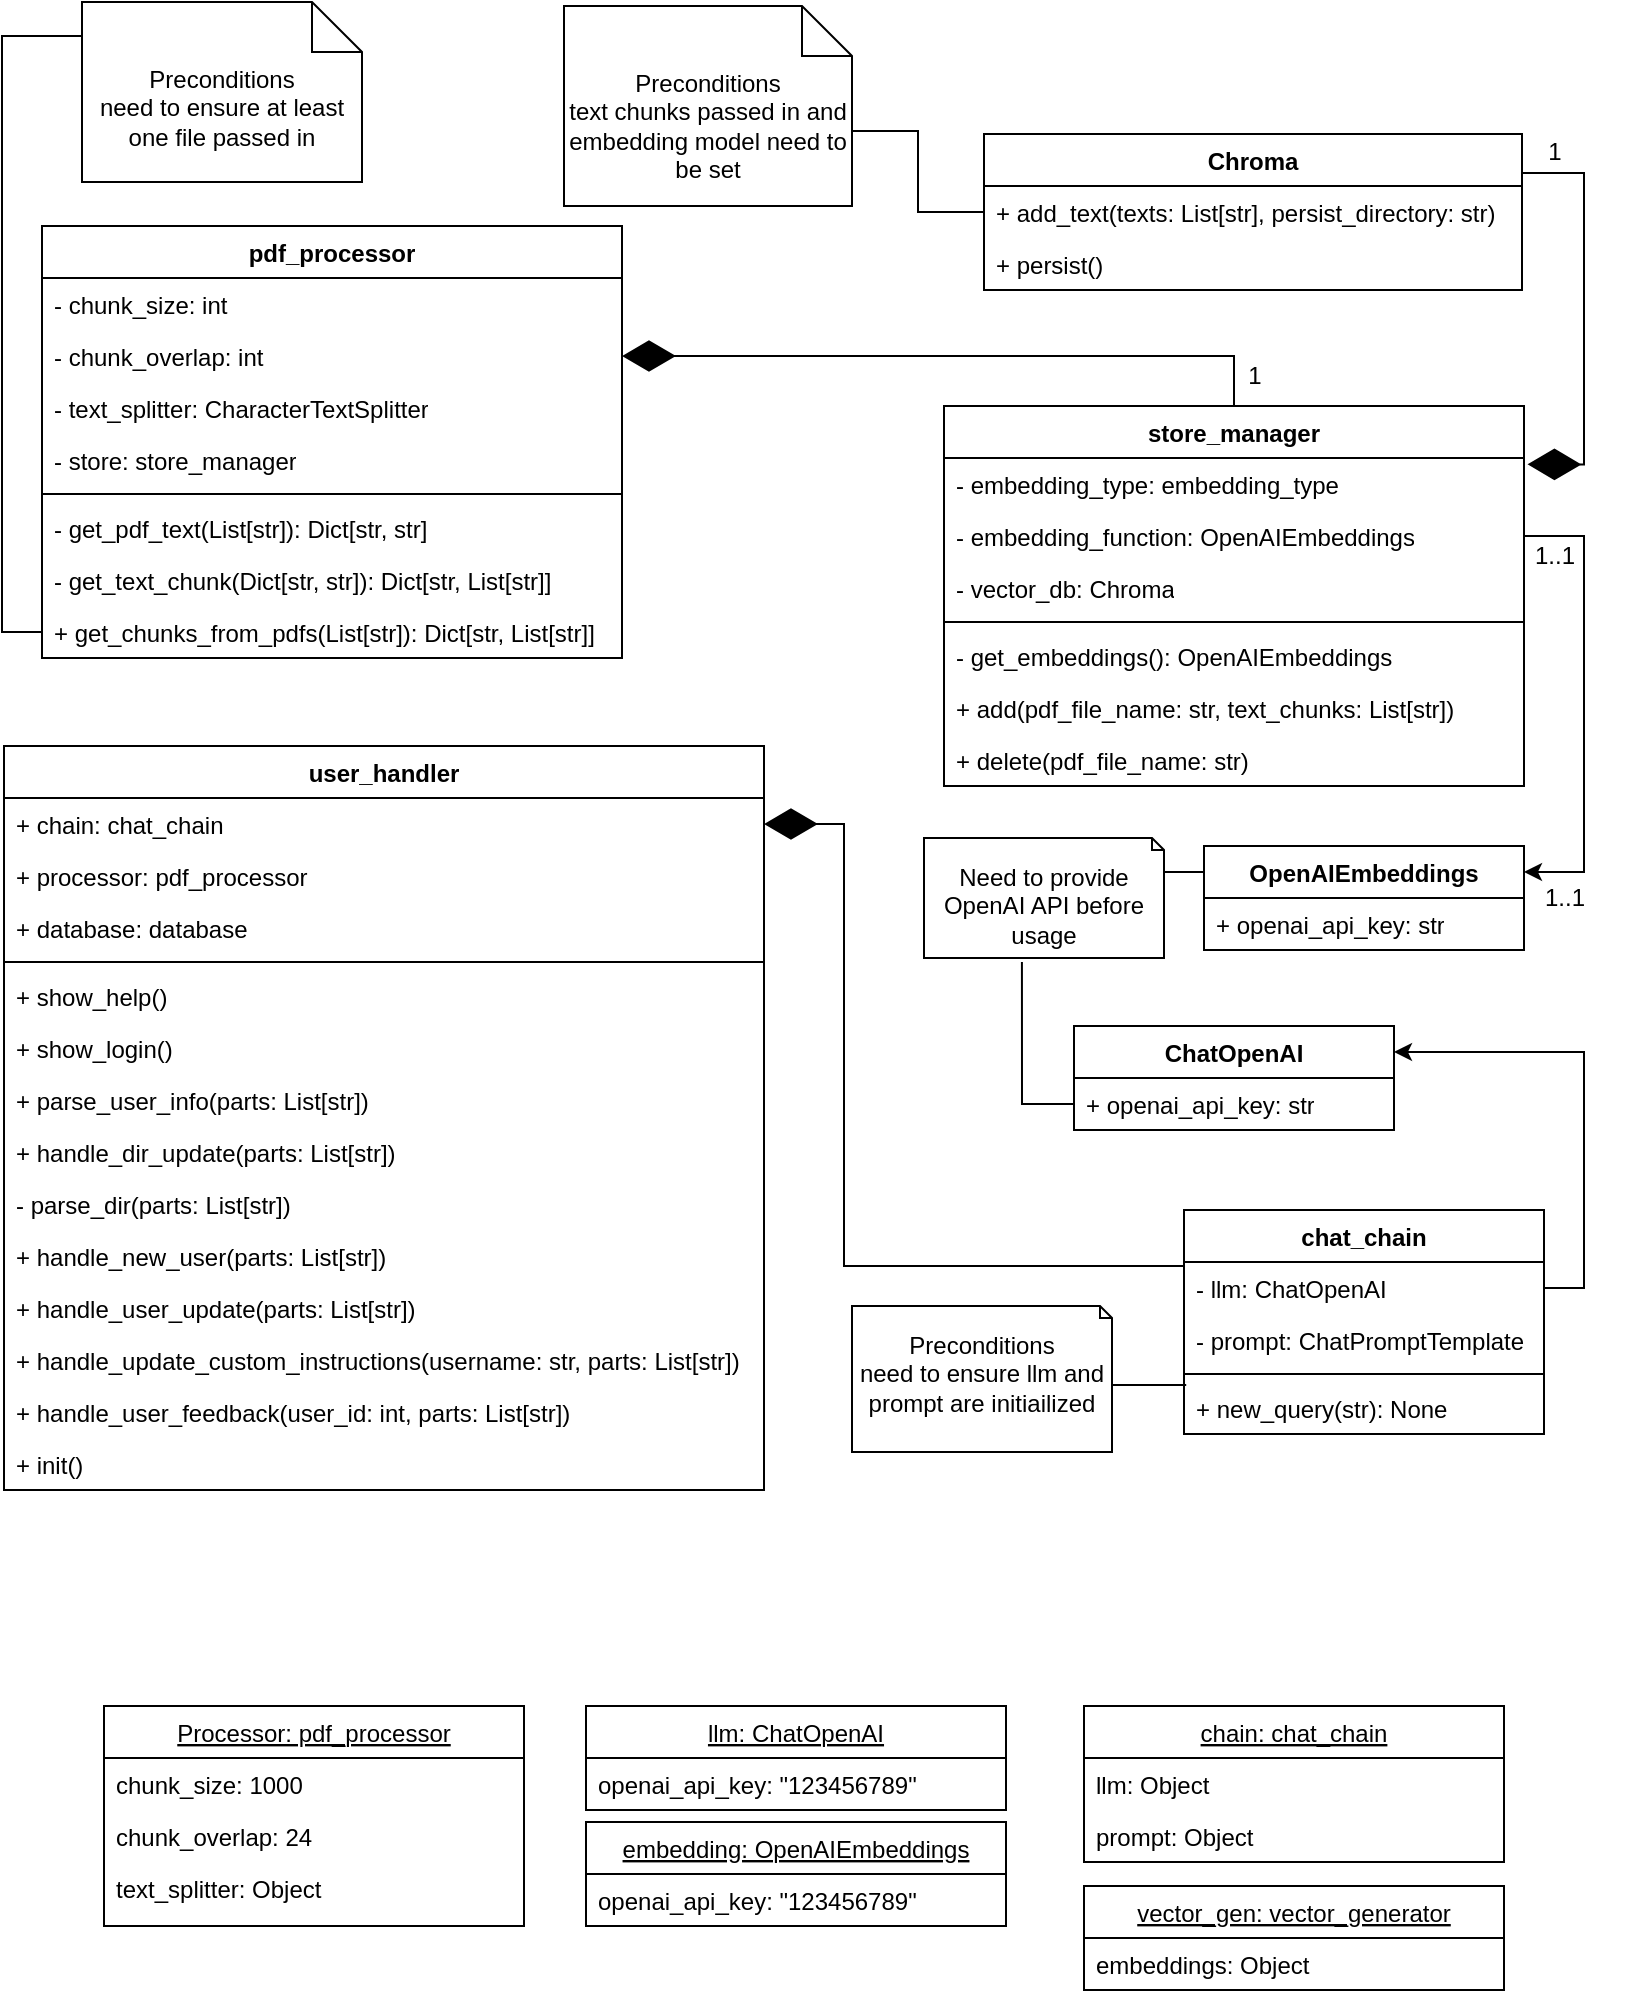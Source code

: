 <mxfile version="22.1.4" type="device">
  <diagram id="C5RBs43oDa-KdzZeNtuy" name="Page-1">
    <mxGraphModel dx="1434" dy="750" grid="1" gridSize="10" guides="1" tooltips="1" connect="1" arrows="1" fold="1" page="1" pageScale="1" pageWidth="827" pageHeight="1169" math="0" shadow="0">
      <root>
        <mxCell id="WIyWlLk6GJQsqaUBKTNV-0" />
        <mxCell id="WIyWlLk6GJQsqaUBKTNV-1" parent="WIyWlLk6GJQsqaUBKTNV-0" />
        <mxCell id="FrNwQSdIcnlR_9s1XyZw-0" value="Processor: pdf_processor" style="swimlane;fontStyle=4;align=center;verticalAlign=top;childLayout=stackLayout;horizontal=1;startSize=26;horizontalStack=0;resizeParent=1;resizeLast=0;collapsible=1;marginBottom=0;rounded=0;shadow=0;strokeWidth=1;" parent="WIyWlLk6GJQsqaUBKTNV-1" vertex="1">
          <mxGeometry x="70" y="860" width="210" height="110" as="geometry">
            <mxRectangle x="550" y="140" width="160" height="26" as="alternateBounds" />
          </mxGeometry>
        </mxCell>
        <mxCell id="FrNwQSdIcnlR_9s1XyZw-1" value="chunk_size: 1000" style="text;align=left;verticalAlign=top;spacingLeft=4;spacingRight=4;overflow=hidden;rotatable=0;points=[[0,0.5],[1,0.5]];portConstraint=eastwest;" parent="FrNwQSdIcnlR_9s1XyZw-0" vertex="1">
          <mxGeometry y="26" width="210" height="26" as="geometry" />
        </mxCell>
        <mxCell id="FrNwQSdIcnlR_9s1XyZw-2" value="chunk_overlap: 24" style="text;align=left;verticalAlign=top;spacingLeft=4;spacingRight=4;overflow=hidden;rotatable=0;points=[[0,0.5],[1,0.5]];portConstraint=eastwest;rounded=0;shadow=0;html=0;" parent="FrNwQSdIcnlR_9s1XyZw-0" vertex="1">
          <mxGeometry y="52" width="210" height="26" as="geometry" />
        </mxCell>
        <mxCell id="FrNwQSdIcnlR_9s1XyZw-3" value="text_splitter: Object" style="text;align=left;verticalAlign=top;spacingLeft=4;spacingRight=4;overflow=hidden;rotatable=0;points=[[0,0.5],[1,0.5]];portConstraint=eastwest;rounded=0;shadow=0;html=0;" parent="FrNwQSdIcnlR_9s1XyZw-0" vertex="1">
          <mxGeometry y="78" width="210" height="26" as="geometry" />
        </mxCell>
        <mxCell id="NlZModdEgZn9xXVtde5f-0" value="store_manager" style="swimlane;fontStyle=1;align=center;verticalAlign=top;childLayout=stackLayout;horizontal=1;startSize=26;horizontalStack=0;resizeParent=1;resizeParentMax=0;resizeLast=0;collapsible=1;marginBottom=0;whiteSpace=wrap;html=1;" parent="WIyWlLk6GJQsqaUBKTNV-1" vertex="1">
          <mxGeometry x="490" y="210" width="290" height="190" as="geometry" />
        </mxCell>
        <mxCell id="NlZModdEgZn9xXVtde5f-1" value="- embedding_type: embedding_type" style="text;strokeColor=none;fillColor=none;align=left;verticalAlign=top;spacingLeft=4;spacingRight=4;overflow=hidden;rotatable=0;points=[[0,0.5],[1,0.5]];portConstraint=eastwest;whiteSpace=wrap;html=1;" parent="NlZModdEgZn9xXVtde5f-0" vertex="1">
          <mxGeometry y="26" width="290" height="26" as="geometry" />
        </mxCell>
        <mxCell id="PepiUzJY14hyAqEbrQDo-0" value="- embedding_function: OpenAIEmbeddings" style="text;strokeColor=none;fillColor=none;align=left;verticalAlign=top;spacingLeft=4;spacingRight=4;overflow=hidden;rotatable=0;points=[[0,0.5],[1,0.5]];portConstraint=eastwest;whiteSpace=wrap;html=1;" vertex="1" parent="NlZModdEgZn9xXVtde5f-0">
          <mxGeometry y="52" width="290" height="26" as="geometry" />
        </mxCell>
        <mxCell id="PepiUzJY14hyAqEbrQDo-1" value="- vector_db: Chroma" style="text;strokeColor=none;fillColor=none;align=left;verticalAlign=top;spacingLeft=4;spacingRight=4;overflow=hidden;rotatable=0;points=[[0,0.5],[1,0.5]];portConstraint=eastwest;whiteSpace=wrap;html=1;" vertex="1" parent="NlZModdEgZn9xXVtde5f-0">
          <mxGeometry y="78" width="290" height="26" as="geometry" />
        </mxCell>
        <mxCell id="NlZModdEgZn9xXVtde5f-2" value="" style="line;strokeWidth=1;fillColor=none;align=left;verticalAlign=middle;spacingTop=-1;spacingLeft=3;spacingRight=3;rotatable=0;labelPosition=right;points=[];portConstraint=eastwest;strokeColor=inherit;" parent="NlZModdEgZn9xXVtde5f-0" vertex="1">
          <mxGeometry y="104" width="290" height="8" as="geometry" />
        </mxCell>
        <mxCell id="NlZModdEgZn9xXVtde5f-3" value="- get_embeddings(): OpenAIEmbeddings" style="text;strokeColor=none;fillColor=none;align=left;verticalAlign=top;spacingLeft=4;spacingRight=4;overflow=hidden;rotatable=0;points=[[0,0.5],[1,0.5]];portConstraint=eastwest;whiteSpace=wrap;html=1;" parent="NlZModdEgZn9xXVtde5f-0" vertex="1">
          <mxGeometry y="112" width="290" height="26" as="geometry" />
        </mxCell>
        <mxCell id="NlZModdEgZn9xXVtde5f-13" value="+ add(pdf_file_name: str, text_chunks: List[str])" style="text;strokeColor=none;fillColor=none;align=left;verticalAlign=top;spacingLeft=4;spacingRight=4;overflow=hidden;rotatable=0;points=[[0,0.5],[1,0.5]];portConstraint=eastwest;whiteSpace=wrap;html=1;" parent="NlZModdEgZn9xXVtde5f-0" vertex="1">
          <mxGeometry y="138" width="290" height="26" as="geometry" />
        </mxCell>
        <mxCell id="NlZModdEgZn9xXVtde5f-14" value="+ delete(pdf_file_name: str)" style="text;strokeColor=none;fillColor=none;align=left;verticalAlign=top;spacingLeft=4;spacingRight=4;overflow=hidden;rotatable=0;points=[[0,0.5],[1,0.5]];portConstraint=eastwest;whiteSpace=wrap;html=1;" parent="NlZModdEgZn9xXVtde5f-0" vertex="1">
          <mxGeometry y="164" width="290" height="26" as="geometry" />
        </mxCell>
        <mxCell id="NlZModdEgZn9xXVtde5f-4" value="pdf_processor" style="swimlane;fontStyle=1;align=center;verticalAlign=top;childLayout=stackLayout;horizontal=1;startSize=26;horizontalStack=0;resizeParent=1;resizeParentMax=0;resizeLast=0;collapsible=1;marginBottom=0;whiteSpace=wrap;html=1;" parent="WIyWlLk6GJQsqaUBKTNV-1" vertex="1">
          <mxGeometry x="39" y="120" width="290" height="216" as="geometry" />
        </mxCell>
        <mxCell id="NlZModdEgZn9xXVtde5f-5" value="- chunk_size: int" style="text;strokeColor=none;fillColor=none;align=left;verticalAlign=top;spacingLeft=4;spacingRight=4;overflow=hidden;rotatable=0;points=[[0,0.5],[1,0.5]];portConstraint=eastwest;whiteSpace=wrap;html=1;" parent="NlZModdEgZn9xXVtde5f-4" vertex="1">
          <mxGeometry y="26" width="290" height="26" as="geometry" />
        </mxCell>
        <mxCell id="NlZModdEgZn9xXVtde5f-8" value="- chunk_overlap: int" style="text;strokeColor=none;fillColor=none;align=left;verticalAlign=top;spacingLeft=4;spacingRight=4;overflow=hidden;rotatable=0;points=[[0,0.5],[1,0.5]];portConstraint=eastwest;whiteSpace=wrap;html=1;" parent="NlZModdEgZn9xXVtde5f-4" vertex="1">
          <mxGeometry y="52" width="290" height="26" as="geometry" />
        </mxCell>
        <mxCell id="NlZModdEgZn9xXVtde5f-10" value="- text_splitter:&amp;nbsp;CharacterTextSplitter" style="text;strokeColor=none;fillColor=none;align=left;verticalAlign=top;spacingLeft=4;spacingRight=4;overflow=hidden;rotatable=0;points=[[0,0.5],[1,0.5]];portConstraint=eastwest;whiteSpace=wrap;html=1;" parent="NlZModdEgZn9xXVtde5f-4" vertex="1">
          <mxGeometry y="78" width="290" height="26" as="geometry" />
        </mxCell>
        <mxCell id="PepiUzJY14hyAqEbrQDo-5" value="- store: store_manager" style="text;strokeColor=none;fillColor=none;align=left;verticalAlign=top;spacingLeft=4;spacingRight=4;overflow=hidden;rotatable=0;points=[[0,0.5],[1,0.5]];portConstraint=eastwest;whiteSpace=wrap;html=1;" vertex="1" parent="NlZModdEgZn9xXVtde5f-4">
          <mxGeometry y="104" width="290" height="26" as="geometry" />
        </mxCell>
        <mxCell id="NlZModdEgZn9xXVtde5f-6" value="" style="line;strokeWidth=1;fillColor=none;align=left;verticalAlign=middle;spacingTop=-1;spacingLeft=3;spacingRight=3;rotatable=0;labelPosition=right;points=[];portConstraint=eastwest;strokeColor=inherit;" parent="NlZModdEgZn9xXVtde5f-4" vertex="1">
          <mxGeometry y="130" width="290" height="8" as="geometry" />
        </mxCell>
        <mxCell id="NlZModdEgZn9xXVtde5f-7" value="- get_pdf_text(List[str]): Dict[str, str]" style="text;strokeColor=none;fillColor=none;align=left;verticalAlign=top;spacingLeft=4;spacingRight=4;overflow=hidden;rotatable=0;points=[[0,0.5],[1,0.5]];portConstraint=eastwest;whiteSpace=wrap;html=1;" parent="NlZModdEgZn9xXVtde5f-4" vertex="1">
          <mxGeometry y="138" width="290" height="26" as="geometry" />
        </mxCell>
        <mxCell id="NlZModdEgZn9xXVtde5f-11" value="- get_text_chunk(Dict[str, str]): Dict[str, List[str]]" style="text;strokeColor=none;fillColor=none;align=left;verticalAlign=top;spacingLeft=4;spacingRight=4;overflow=hidden;rotatable=0;points=[[0,0.5],[1,0.5]];portConstraint=eastwest;whiteSpace=wrap;html=1;" parent="NlZModdEgZn9xXVtde5f-4" vertex="1">
          <mxGeometry y="164" width="290" height="26" as="geometry" />
        </mxCell>
        <mxCell id="NlZModdEgZn9xXVtde5f-12" value="+ get_chunks_from_pdfs(List[str]): Dict[str, List[str]]" style="text;strokeColor=none;fillColor=none;align=left;verticalAlign=top;spacingLeft=4;spacingRight=4;overflow=hidden;rotatable=0;points=[[0,0.5],[1,0.5]];portConstraint=eastwest;whiteSpace=wrap;html=1;" parent="NlZModdEgZn9xXVtde5f-4" vertex="1">
          <mxGeometry y="190" width="290" height="26" as="geometry" />
        </mxCell>
        <mxCell id="NlZModdEgZn9xXVtde5f-16" value="OpenAIEmbeddings" style="swimlane;fontStyle=1;align=center;verticalAlign=top;childLayout=stackLayout;horizontal=1;startSize=26;horizontalStack=0;resizeParent=1;resizeParentMax=0;resizeLast=0;collapsible=1;marginBottom=0;whiteSpace=wrap;html=1;" parent="WIyWlLk6GJQsqaUBKTNV-1" vertex="1">
          <mxGeometry x="620" y="430" width="160" height="52" as="geometry" />
        </mxCell>
        <mxCell id="NlZModdEgZn9xXVtde5f-17" value="+ openai_api_key: str" style="text;strokeColor=none;fillColor=none;align=left;verticalAlign=top;spacingLeft=4;spacingRight=4;overflow=hidden;rotatable=0;points=[[0,0.5],[1,0.5]];portConstraint=eastwest;whiteSpace=wrap;html=1;" parent="NlZModdEgZn9xXVtde5f-16" vertex="1">
          <mxGeometry y="26" width="160" height="26" as="geometry" />
        </mxCell>
        <mxCell id="NlZModdEgZn9xXVtde5f-20" value="Chroma" style="swimlane;fontStyle=1;align=center;verticalAlign=top;childLayout=stackLayout;horizontal=1;startSize=26;horizontalStack=0;resizeParent=1;resizeParentMax=0;resizeLast=0;collapsible=1;marginBottom=0;whiteSpace=wrap;html=1;" parent="WIyWlLk6GJQsqaUBKTNV-1" vertex="1">
          <mxGeometry x="510" y="74" width="269" height="78" as="geometry" />
        </mxCell>
        <mxCell id="NlZModdEgZn9xXVtde5f-23" value="+ add_text(texts: List[str], persist_directory: str)" style="text;strokeColor=none;fillColor=none;align=left;verticalAlign=top;spacingLeft=4;spacingRight=4;overflow=hidden;rotatable=0;points=[[0,0.5],[1,0.5]];portConstraint=eastwest;whiteSpace=wrap;html=1;" parent="NlZModdEgZn9xXVtde5f-20" vertex="1">
          <mxGeometry y="26" width="269" height="26" as="geometry" />
        </mxCell>
        <mxCell id="NlZModdEgZn9xXVtde5f-24" value="+ persist()" style="text;strokeColor=none;fillColor=none;align=left;verticalAlign=top;spacingLeft=4;spacingRight=4;overflow=hidden;rotatable=0;points=[[0,0.5],[1,0.5]];portConstraint=eastwest;whiteSpace=wrap;html=1;" parent="NlZModdEgZn9xXVtde5f-20" vertex="1">
          <mxGeometry y="52" width="269" height="26" as="geometry" />
        </mxCell>
        <mxCell id="NlZModdEgZn9xXVtde5f-29" value="chat_chain" style="swimlane;fontStyle=1;align=center;verticalAlign=top;childLayout=stackLayout;horizontal=1;startSize=26;horizontalStack=0;resizeParent=1;resizeParentMax=0;resizeLast=0;collapsible=1;marginBottom=0;whiteSpace=wrap;html=1;" parent="WIyWlLk6GJQsqaUBKTNV-1" vertex="1">
          <mxGeometry x="610" y="612" width="180" height="112" as="geometry" />
        </mxCell>
        <mxCell id="NlZModdEgZn9xXVtde5f-30" value="- llm: ChatOpenAI" style="text;strokeColor=none;fillColor=none;align=left;verticalAlign=top;spacingLeft=4;spacingRight=4;overflow=hidden;rotatable=0;points=[[0,0.5],[1,0.5]];portConstraint=eastwest;whiteSpace=wrap;html=1;" parent="NlZModdEgZn9xXVtde5f-29" vertex="1">
          <mxGeometry y="26" width="180" height="26" as="geometry" />
        </mxCell>
        <mxCell id="NlZModdEgZn9xXVtde5f-34" value="- prompt: ChatPromptTemplate" style="text;strokeColor=none;fillColor=none;align=left;verticalAlign=top;spacingLeft=4;spacingRight=4;overflow=hidden;rotatable=0;points=[[0,0.5],[1,0.5]];portConstraint=eastwest;whiteSpace=wrap;html=1;" parent="NlZModdEgZn9xXVtde5f-29" vertex="1">
          <mxGeometry y="52" width="180" height="26" as="geometry" />
        </mxCell>
        <mxCell id="NlZModdEgZn9xXVtde5f-31" value="" style="line;strokeWidth=1;fillColor=none;align=left;verticalAlign=middle;spacingTop=-1;spacingLeft=3;spacingRight=3;rotatable=0;labelPosition=right;points=[];portConstraint=eastwest;strokeColor=inherit;" parent="NlZModdEgZn9xXVtde5f-29" vertex="1">
          <mxGeometry y="78" width="180" height="8" as="geometry" />
        </mxCell>
        <mxCell id="NlZModdEgZn9xXVtde5f-32" value="+ new_query(str): None" style="text;strokeColor=none;fillColor=none;align=left;verticalAlign=top;spacingLeft=4;spacingRight=4;overflow=hidden;rotatable=0;points=[[0,0.5],[1,0.5]];portConstraint=eastwest;whiteSpace=wrap;html=1;" parent="NlZModdEgZn9xXVtde5f-29" vertex="1">
          <mxGeometry y="86" width="180" height="26" as="geometry" />
        </mxCell>
        <mxCell id="NlZModdEgZn9xXVtde5f-35" value="ChatOpenAI" style="swimlane;fontStyle=1;align=center;verticalAlign=top;childLayout=stackLayout;horizontal=1;startSize=26;horizontalStack=0;resizeParent=1;resizeParentMax=0;resizeLast=0;collapsible=1;marginBottom=0;whiteSpace=wrap;html=1;" parent="WIyWlLk6GJQsqaUBKTNV-1" vertex="1">
          <mxGeometry x="555" y="520" width="160" height="52" as="geometry" />
        </mxCell>
        <mxCell id="NlZModdEgZn9xXVtde5f-36" value="+ openai_api_key: str" style="text;strokeColor=none;fillColor=none;align=left;verticalAlign=top;spacingLeft=4;spacingRight=4;overflow=hidden;rotatable=0;points=[[0,0.5],[1,0.5]];portConstraint=eastwest;whiteSpace=wrap;html=1;" parent="NlZModdEgZn9xXVtde5f-35" vertex="1">
          <mxGeometry y="26" width="160" height="26" as="geometry" />
        </mxCell>
        <mxCell id="NlZModdEgZn9xXVtde5f-41" style="edgeStyle=orthogonalEdgeStyle;rounded=0;orthogonalLoop=1;jettySize=auto;html=1;exitX=1;exitY=0.5;exitDx=0;exitDy=0;entryX=1;entryY=0.25;entryDx=0;entryDy=0;" parent="WIyWlLk6GJQsqaUBKTNV-1" source="NlZModdEgZn9xXVtde5f-30" target="NlZModdEgZn9xXVtde5f-35" edge="1">
          <mxGeometry relative="1" as="geometry" />
        </mxCell>
        <mxCell id="NlZModdEgZn9xXVtde5f-44" value="Need to provide OpenAI API before usage" style="shape=note2;boundedLbl=1;whiteSpace=wrap;html=1;size=6;verticalAlign=top;align=center;" parent="WIyWlLk6GJQsqaUBKTNV-1" vertex="1">
          <mxGeometry x="480" y="426" width="120" height="60" as="geometry" />
        </mxCell>
        <mxCell id="NlZModdEgZn9xXVtde5f-46" style="edgeStyle=orthogonalEdgeStyle;rounded=0;orthogonalLoop=1;jettySize=auto;html=1;exitX=0;exitY=0.25;exitDx=0;exitDy=0;entryX=0;entryY=0;entryDx=120;entryDy=33;entryPerimeter=0;endArrow=none;endFill=0;" parent="WIyWlLk6GJQsqaUBKTNV-1" source="NlZModdEgZn9xXVtde5f-16" target="NlZModdEgZn9xXVtde5f-44" edge="1">
          <mxGeometry relative="1" as="geometry" />
        </mxCell>
        <mxCell id="NlZModdEgZn9xXVtde5f-48" value="Preconditions&lt;br&gt;need to ensure llm and prompt are initiailized" style="shape=note2;boundedLbl=1;whiteSpace=wrap;html=1;size=6;verticalAlign=top;align=center;" parent="WIyWlLk6GJQsqaUBKTNV-1" vertex="1">
          <mxGeometry x="444" y="660" width="130" height="73" as="geometry" />
        </mxCell>
        <mxCell id="NlZModdEgZn9xXVtde5f-53" style="edgeStyle=orthogonalEdgeStyle;rounded=0;orthogonalLoop=1;jettySize=auto;html=1;exitX=0;exitY=0.5;exitDx=0;exitDy=0;exitPerimeter=0;entryX=0;entryY=0.5;entryDx=0;entryDy=0;endArrow=none;endFill=0;" parent="WIyWlLk6GJQsqaUBKTNV-1" source="NlZModdEgZn9xXVtde5f-52" target="NlZModdEgZn9xXVtde5f-12" edge="1">
          <mxGeometry relative="1" as="geometry">
            <Array as="points">
              <mxPoint x="59" y="25" />
              <mxPoint x="19" y="25" />
              <mxPoint x="19" y="323" />
            </Array>
          </mxGeometry>
        </mxCell>
        <mxCell id="NlZModdEgZn9xXVtde5f-52" value="Preconditions&lt;br&gt;need to ensure at least one file passed in" style="shape=note2;boundedLbl=1;whiteSpace=wrap;html=1;size=25;verticalAlign=top;align=center;" parent="WIyWlLk6GJQsqaUBKTNV-1" vertex="1">
          <mxGeometry x="59" y="8" width="140" height="90" as="geometry" />
        </mxCell>
        <mxCell id="NlZModdEgZn9xXVtde5f-54" value="Preconditions&lt;br&gt;text chunks passed in and embedding model need to be set" style="shape=note2;boundedLbl=1;whiteSpace=wrap;html=1;size=25;verticalAlign=top;align=center;" parent="WIyWlLk6GJQsqaUBKTNV-1" vertex="1">
          <mxGeometry x="300" y="10" width="144" height="100" as="geometry" />
        </mxCell>
        <mxCell id="NlZModdEgZn9xXVtde5f-55" style="edgeStyle=orthogonalEdgeStyle;rounded=0;orthogonalLoop=1;jettySize=auto;html=1;exitX=0;exitY=0.5;exitDx=0;exitDy=0;entryX=0;entryY=0;entryDx=144;entryDy=62.5;entryPerimeter=0;endArrow=none;endFill=0;" parent="WIyWlLk6GJQsqaUBKTNV-1" source="NlZModdEgZn9xXVtde5f-23" target="NlZModdEgZn9xXVtde5f-54" edge="1">
          <mxGeometry relative="1" as="geometry">
            <mxPoint x="469" y="12.5" as="targetPoint" />
          </mxGeometry>
        </mxCell>
        <mxCell id="NlZModdEgZn9xXVtde5f-65" value="llm: ChatOpenAI" style="swimlane;fontStyle=4;align=center;verticalAlign=top;childLayout=stackLayout;horizontal=1;startSize=26;horizontalStack=0;resizeParent=1;resizeLast=0;collapsible=1;marginBottom=0;rounded=0;shadow=0;strokeWidth=1;" parent="WIyWlLk6GJQsqaUBKTNV-1" vertex="1">
          <mxGeometry x="311" y="860" width="210" height="52" as="geometry">
            <mxRectangle x="550" y="140" width="160" height="26" as="alternateBounds" />
          </mxGeometry>
        </mxCell>
        <mxCell id="NlZModdEgZn9xXVtde5f-68" value="openai_api_key: &quot;123456789&quot;" style="text;align=left;verticalAlign=top;spacingLeft=4;spacingRight=4;overflow=hidden;rotatable=0;points=[[0,0.5],[1,0.5]];portConstraint=eastwest;rounded=0;shadow=0;html=0;" parent="NlZModdEgZn9xXVtde5f-65" vertex="1">
          <mxGeometry y="26" width="210" height="26" as="geometry" />
        </mxCell>
        <mxCell id="NlZModdEgZn9xXVtde5f-69" value="embedding: OpenAIEmbeddings" style="swimlane;fontStyle=4;align=center;verticalAlign=top;childLayout=stackLayout;horizontal=1;startSize=26;horizontalStack=0;resizeParent=1;resizeLast=0;collapsible=1;marginBottom=0;rounded=0;shadow=0;strokeWidth=1;" parent="WIyWlLk6GJQsqaUBKTNV-1" vertex="1">
          <mxGeometry x="311" y="918" width="210" height="52" as="geometry">
            <mxRectangle x="550" y="140" width="160" height="26" as="alternateBounds" />
          </mxGeometry>
        </mxCell>
        <mxCell id="NlZModdEgZn9xXVtde5f-70" value="openai_api_key: &quot;123456789&quot;" style="text;align=left;verticalAlign=top;spacingLeft=4;spacingRight=4;overflow=hidden;rotatable=0;points=[[0,0.5],[1,0.5]];portConstraint=eastwest;rounded=0;shadow=0;html=0;" parent="NlZModdEgZn9xXVtde5f-69" vertex="1">
          <mxGeometry y="26" width="210" height="26" as="geometry" />
        </mxCell>
        <mxCell id="NlZModdEgZn9xXVtde5f-71" value="chain: chat_chain" style="swimlane;fontStyle=4;align=center;verticalAlign=top;childLayout=stackLayout;horizontal=1;startSize=26;horizontalStack=0;resizeParent=1;resizeLast=0;collapsible=1;marginBottom=0;rounded=0;shadow=0;strokeWidth=1;" parent="WIyWlLk6GJQsqaUBKTNV-1" vertex="1">
          <mxGeometry x="560" y="860" width="210" height="78" as="geometry">
            <mxRectangle x="550" y="140" width="160" height="26" as="alternateBounds" />
          </mxGeometry>
        </mxCell>
        <mxCell id="NlZModdEgZn9xXVtde5f-72" value="llm: Object" style="text;align=left;verticalAlign=top;spacingLeft=4;spacingRight=4;overflow=hidden;rotatable=0;points=[[0,0.5],[1,0.5]];portConstraint=eastwest;" parent="NlZModdEgZn9xXVtde5f-71" vertex="1">
          <mxGeometry y="26" width="210" height="26" as="geometry" />
        </mxCell>
        <mxCell id="NlZModdEgZn9xXVtde5f-73" value="prompt: Object" style="text;align=left;verticalAlign=top;spacingLeft=4;spacingRight=4;overflow=hidden;rotatable=0;points=[[0,0.5],[1,0.5]];portConstraint=eastwest;rounded=0;shadow=0;html=0;" parent="NlZModdEgZn9xXVtde5f-71" vertex="1">
          <mxGeometry y="52" width="210" height="26" as="geometry" />
        </mxCell>
        <mxCell id="NlZModdEgZn9xXVtde5f-78" value="vector_gen: vector_generator" style="swimlane;fontStyle=4;align=center;verticalAlign=top;childLayout=stackLayout;horizontal=1;startSize=26;horizontalStack=0;resizeParent=1;resizeLast=0;collapsible=1;marginBottom=0;rounded=0;shadow=0;strokeWidth=1;" parent="WIyWlLk6GJQsqaUBKTNV-1" vertex="1">
          <mxGeometry x="560" y="950" width="210" height="52" as="geometry">
            <mxRectangle x="550" y="140" width="160" height="26" as="alternateBounds" />
          </mxGeometry>
        </mxCell>
        <mxCell id="NlZModdEgZn9xXVtde5f-79" value="embeddings: Object" style="text;align=left;verticalAlign=top;spacingLeft=4;spacingRight=4;overflow=hidden;rotatable=0;points=[[0,0.5],[1,0.5]];portConstraint=eastwest;rounded=0;shadow=0;html=0;" parent="NlZModdEgZn9xXVtde5f-78" vertex="1">
          <mxGeometry y="26" width="210" height="26" as="geometry" />
        </mxCell>
        <mxCell id="PepiUzJY14hyAqEbrQDo-2" value="" style="endArrow=diamondThin;endFill=1;endSize=24;html=1;rounded=0;exitX=1;exitY=0.25;exitDx=0;exitDy=0;entryX=1.006;entryY=0.122;entryDx=0;entryDy=0;entryPerimeter=0;edgeStyle=orthogonalEdgeStyle;" edge="1" parent="WIyWlLk6GJQsqaUBKTNV-1" source="NlZModdEgZn9xXVtde5f-20" target="NlZModdEgZn9xXVtde5f-1">
          <mxGeometry width="160" relative="1" as="geometry">
            <mxPoint x="769" y="103.71" as="sourcePoint" />
            <mxPoint x="769.87" y="239.97" as="targetPoint" />
            <Array as="points">
              <mxPoint x="810" y="94" />
              <mxPoint x="810" y="239" />
            </Array>
          </mxGeometry>
        </mxCell>
        <mxCell id="PepiUzJY14hyAqEbrQDo-3" value="1" style="text;html=1;align=center;verticalAlign=middle;resizable=0;points=[];autosize=1;strokeColor=none;fillColor=none;" vertex="1" parent="WIyWlLk6GJQsqaUBKTNV-1">
          <mxGeometry x="780" y="68" width="30" height="30" as="geometry" />
        </mxCell>
        <mxCell id="PepiUzJY14hyAqEbrQDo-7" value="" style="endArrow=diamondThin;endFill=1;endSize=24;html=1;rounded=0;entryX=1;entryY=0.5;entryDx=0;entryDy=0;exitX=0.5;exitY=0;exitDx=0;exitDy=0;edgeStyle=orthogonalEdgeStyle;" edge="1" parent="WIyWlLk6GJQsqaUBKTNV-1" source="NlZModdEgZn9xXVtde5f-0" target="NlZModdEgZn9xXVtde5f-8">
          <mxGeometry width="160" relative="1" as="geometry">
            <mxPoint x="639" y="201" as="sourcePoint" />
            <mxPoint x="339" y="180" as="targetPoint" />
          </mxGeometry>
        </mxCell>
        <mxCell id="PepiUzJY14hyAqEbrQDo-8" value="1" style="text;html=1;align=center;verticalAlign=middle;resizable=0;points=[];autosize=1;strokeColor=none;fillColor=none;" vertex="1" parent="WIyWlLk6GJQsqaUBKTNV-1">
          <mxGeometry x="629.5" y="180" width="30" height="30" as="geometry" />
        </mxCell>
        <mxCell id="PepiUzJY14hyAqEbrQDo-9" value="user_handler" style="swimlane;fontStyle=1;align=center;verticalAlign=top;childLayout=stackLayout;horizontal=1;startSize=26;horizontalStack=0;resizeParent=1;resizeParentMax=0;resizeLast=0;collapsible=1;marginBottom=0;whiteSpace=wrap;html=1;" vertex="1" parent="WIyWlLk6GJQsqaUBKTNV-1">
          <mxGeometry x="20" y="380" width="380" height="372" as="geometry" />
        </mxCell>
        <mxCell id="PepiUzJY14hyAqEbrQDo-10" value="+ chain: chat_chain" style="text;strokeColor=none;fillColor=none;align=left;verticalAlign=top;spacingLeft=4;spacingRight=4;overflow=hidden;rotatable=0;points=[[0,0.5],[1,0.5]];portConstraint=eastwest;whiteSpace=wrap;html=1;" vertex="1" parent="PepiUzJY14hyAqEbrQDo-9">
          <mxGeometry y="26" width="380" height="26" as="geometry" />
        </mxCell>
        <mxCell id="PepiUzJY14hyAqEbrQDo-13" value="+ processor: pdf_processor" style="text;strokeColor=none;fillColor=none;align=left;verticalAlign=top;spacingLeft=4;spacingRight=4;overflow=hidden;rotatable=0;points=[[0,0.5],[1,0.5]];portConstraint=eastwest;whiteSpace=wrap;html=1;" vertex="1" parent="PepiUzJY14hyAqEbrQDo-9">
          <mxGeometry y="52" width="380" height="26" as="geometry" />
        </mxCell>
        <mxCell id="PepiUzJY14hyAqEbrQDo-14" value="+ database: database" style="text;strokeColor=none;fillColor=none;align=left;verticalAlign=top;spacingLeft=4;spacingRight=4;overflow=hidden;rotatable=0;points=[[0,0.5],[1,0.5]];portConstraint=eastwest;whiteSpace=wrap;html=1;" vertex="1" parent="PepiUzJY14hyAqEbrQDo-9">
          <mxGeometry y="78" width="380" height="26" as="geometry" />
        </mxCell>
        <mxCell id="PepiUzJY14hyAqEbrQDo-11" value="" style="line;strokeWidth=1;fillColor=none;align=left;verticalAlign=middle;spacingTop=-1;spacingLeft=3;spacingRight=3;rotatable=0;labelPosition=right;points=[];portConstraint=eastwest;strokeColor=inherit;" vertex="1" parent="PepiUzJY14hyAqEbrQDo-9">
          <mxGeometry y="104" width="380" height="8" as="geometry" />
        </mxCell>
        <mxCell id="PepiUzJY14hyAqEbrQDo-12" value="+ show_help()" style="text;strokeColor=none;fillColor=none;align=left;verticalAlign=top;spacingLeft=4;spacingRight=4;overflow=hidden;rotatable=0;points=[[0,0.5],[1,0.5]];portConstraint=eastwest;whiteSpace=wrap;html=1;" vertex="1" parent="PepiUzJY14hyAqEbrQDo-9">
          <mxGeometry y="112" width="380" height="26" as="geometry" />
        </mxCell>
        <mxCell id="PepiUzJY14hyAqEbrQDo-15" value="+ show_login()" style="text;strokeColor=none;fillColor=none;align=left;verticalAlign=top;spacingLeft=4;spacingRight=4;overflow=hidden;rotatable=0;points=[[0,0.5],[1,0.5]];portConstraint=eastwest;whiteSpace=wrap;html=1;" vertex="1" parent="PepiUzJY14hyAqEbrQDo-9">
          <mxGeometry y="138" width="380" height="26" as="geometry" />
        </mxCell>
        <mxCell id="PepiUzJY14hyAqEbrQDo-16" value="+&amp;nbsp;parse_user_info(parts: List[str])" style="text;strokeColor=none;fillColor=none;align=left;verticalAlign=top;spacingLeft=4;spacingRight=4;overflow=hidden;rotatable=0;points=[[0,0.5],[1,0.5]];portConstraint=eastwest;whiteSpace=wrap;html=1;" vertex="1" parent="PepiUzJY14hyAqEbrQDo-9">
          <mxGeometry y="164" width="380" height="26" as="geometry" />
        </mxCell>
        <mxCell id="PepiUzJY14hyAqEbrQDo-19" value="+&amp;nbsp;handle_dir_update&lt;span style=&quot;background-color: initial;&quot;&gt;(parts: List[str])&lt;/span&gt;" style="text;strokeColor=none;fillColor=none;align=left;verticalAlign=top;spacingLeft=4;spacingRight=4;overflow=hidden;rotatable=0;points=[[0,0.5],[1,0.5]];portConstraint=eastwest;whiteSpace=wrap;html=1;" vertex="1" parent="PepiUzJY14hyAqEbrQDo-9">
          <mxGeometry y="190" width="380" height="26" as="geometry" />
        </mxCell>
        <mxCell id="PepiUzJY14hyAqEbrQDo-20" value="- parse_dir&lt;span style=&quot;background-color: initial;&quot;&gt;(parts: List[str])&lt;/span&gt;" style="text;strokeColor=none;fillColor=none;align=left;verticalAlign=top;spacingLeft=4;spacingRight=4;overflow=hidden;rotatable=0;points=[[0,0.5],[1,0.5]];portConstraint=eastwest;whiteSpace=wrap;html=1;" vertex="1" parent="PepiUzJY14hyAqEbrQDo-9">
          <mxGeometry y="216" width="380" height="26" as="geometry" />
        </mxCell>
        <mxCell id="PepiUzJY14hyAqEbrQDo-21" value="+ handle_new_user&lt;span style=&quot;background-color: initial;&quot;&gt;(parts: List[str])&lt;/span&gt;" style="text;strokeColor=none;fillColor=none;align=left;verticalAlign=top;spacingLeft=4;spacingRight=4;overflow=hidden;rotatable=0;points=[[0,0.5],[1,0.5]];portConstraint=eastwest;whiteSpace=wrap;html=1;" vertex="1" parent="PepiUzJY14hyAqEbrQDo-9">
          <mxGeometry y="242" width="380" height="26" as="geometry" />
        </mxCell>
        <mxCell id="PepiUzJY14hyAqEbrQDo-22" value="+&amp;nbsp;handle_user_update&lt;span style=&quot;background-color: initial;&quot;&gt;(parts: List[str])&lt;/span&gt;" style="text;strokeColor=none;fillColor=none;align=left;verticalAlign=top;spacingLeft=4;spacingRight=4;overflow=hidden;rotatable=0;points=[[0,0.5],[1,0.5]];portConstraint=eastwest;whiteSpace=wrap;html=1;" vertex="1" parent="PepiUzJY14hyAqEbrQDo-9">
          <mxGeometry y="268" width="380" height="26" as="geometry" />
        </mxCell>
        <mxCell id="PepiUzJY14hyAqEbrQDo-23" value="+&amp;nbsp;handle_update_custom_instructions&lt;span style=&quot;background-color: initial;&quot;&gt;(username: str, parts: List[str])&lt;/span&gt;" style="text;strokeColor=none;fillColor=none;align=left;verticalAlign=top;spacingLeft=4;spacingRight=4;overflow=hidden;rotatable=0;points=[[0,0.5],[1,0.5]];portConstraint=eastwest;whiteSpace=wrap;html=1;" vertex="1" parent="PepiUzJY14hyAqEbrQDo-9">
          <mxGeometry y="294" width="380" height="26" as="geometry" />
        </mxCell>
        <mxCell id="PepiUzJY14hyAqEbrQDo-24" value="+&amp;nbsp;handle_user_feedback&lt;span style=&quot;background-color: initial;&quot;&gt;(user_id: int, parts: List[str])&lt;/span&gt;" style="text;strokeColor=none;fillColor=none;align=left;verticalAlign=top;spacingLeft=4;spacingRight=4;overflow=hidden;rotatable=0;points=[[0,0.5],[1,0.5]];portConstraint=eastwest;whiteSpace=wrap;html=1;" vertex="1" parent="PepiUzJY14hyAqEbrQDo-9">
          <mxGeometry y="320" width="380" height="26" as="geometry" />
        </mxCell>
        <mxCell id="PepiUzJY14hyAqEbrQDo-25" value="+&amp;nbsp;init&lt;span style=&quot;background-color: initial;&quot;&gt;()&lt;/span&gt;" style="text;strokeColor=none;fillColor=none;align=left;verticalAlign=top;spacingLeft=4;spacingRight=4;overflow=hidden;rotatable=0;points=[[0,0.5],[1,0.5]];portConstraint=eastwest;whiteSpace=wrap;html=1;" vertex="1" parent="PepiUzJY14hyAqEbrQDo-9">
          <mxGeometry y="346" width="380" height="26" as="geometry" />
        </mxCell>
        <mxCell id="PepiUzJY14hyAqEbrQDo-27" value="" style="endArrow=diamondThin;endFill=1;endSize=24;html=1;rounded=0;entryX=1;entryY=0.5;entryDx=0;entryDy=0;exitX=0;exitY=0.25;exitDx=0;exitDy=0;edgeStyle=orthogonalEdgeStyle;" edge="1" parent="WIyWlLk6GJQsqaUBKTNV-1" source="NlZModdEgZn9xXVtde5f-29" target="PepiUzJY14hyAqEbrQDo-10">
          <mxGeometry width="160" relative="1" as="geometry">
            <mxPoint x="316" y="695" as="sourcePoint" />
            <mxPoint x="10" y="670" as="targetPoint" />
            <Array as="points">
              <mxPoint x="555" y="640" />
              <mxPoint x="440" y="640" />
              <mxPoint x="440" y="419" />
            </Array>
          </mxGeometry>
        </mxCell>
        <mxCell id="PepiUzJY14hyAqEbrQDo-28" style="edgeStyle=orthogonalEdgeStyle;rounded=0;orthogonalLoop=1;jettySize=auto;html=1;exitX=0;exitY=0.5;exitDx=0;exitDy=0;entryX=0.408;entryY=1.033;entryDx=0;entryDy=0;entryPerimeter=0;endArrow=none;endFill=0;" edge="1" parent="WIyWlLk6GJQsqaUBKTNV-1" source="NlZModdEgZn9xXVtde5f-36" target="NlZModdEgZn9xXVtde5f-44">
          <mxGeometry relative="1" as="geometry" />
        </mxCell>
        <mxCell id="PepiUzJY14hyAqEbrQDo-29" style="edgeStyle=orthogonalEdgeStyle;rounded=0;orthogonalLoop=1;jettySize=auto;html=1;exitX=1;exitY=0.5;exitDx=0;exitDy=0;entryX=1;entryY=0.25;entryDx=0;entryDy=0;" edge="1" parent="WIyWlLk6GJQsqaUBKTNV-1" source="PepiUzJY14hyAqEbrQDo-0" target="NlZModdEgZn9xXVtde5f-16">
          <mxGeometry relative="1" as="geometry">
            <Array as="points">
              <mxPoint x="810" y="275" />
              <mxPoint x="810" y="443" />
            </Array>
          </mxGeometry>
        </mxCell>
        <mxCell id="PepiUzJY14hyAqEbrQDo-30" value="1..1" style="text;html=1;align=center;verticalAlign=middle;resizable=0;points=[];autosize=1;strokeColor=none;fillColor=none;" vertex="1" parent="WIyWlLk6GJQsqaUBKTNV-1">
          <mxGeometry x="780" y="441" width="40" height="30" as="geometry" />
        </mxCell>
        <mxCell id="PepiUzJY14hyAqEbrQDo-31" value="1..1" style="text;html=1;align=center;verticalAlign=middle;resizable=0;points=[];autosize=1;strokeColor=none;fillColor=none;" vertex="1" parent="WIyWlLk6GJQsqaUBKTNV-1">
          <mxGeometry x="775" y="270" width="40" height="30" as="geometry" />
        </mxCell>
        <mxCell id="PepiUzJY14hyAqEbrQDo-32" style="edgeStyle=orthogonalEdgeStyle;rounded=0;orthogonalLoop=1;jettySize=auto;html=1;exitX=0;exitY=0;exitDx=130;exitDy=39.5;exitPerimeter=0;entryX=0.006;entryY=0.077;entryDx=0;entryDy=0;entryPerimeter=0;endArrow=none;endFill=0;" edge="1" parent="WIyWlLk6GJQsqaUBKTNV-1" source="NlZModdEgZn9xXVtde5f-48" target="NlZModdEgZn9xXVtde5f-32">
          <mxGeometry relative="1" as="geometry" />
        </mxCell>
      </root>
    </mxGraphModel>
  </diagram>
</mxfile>
